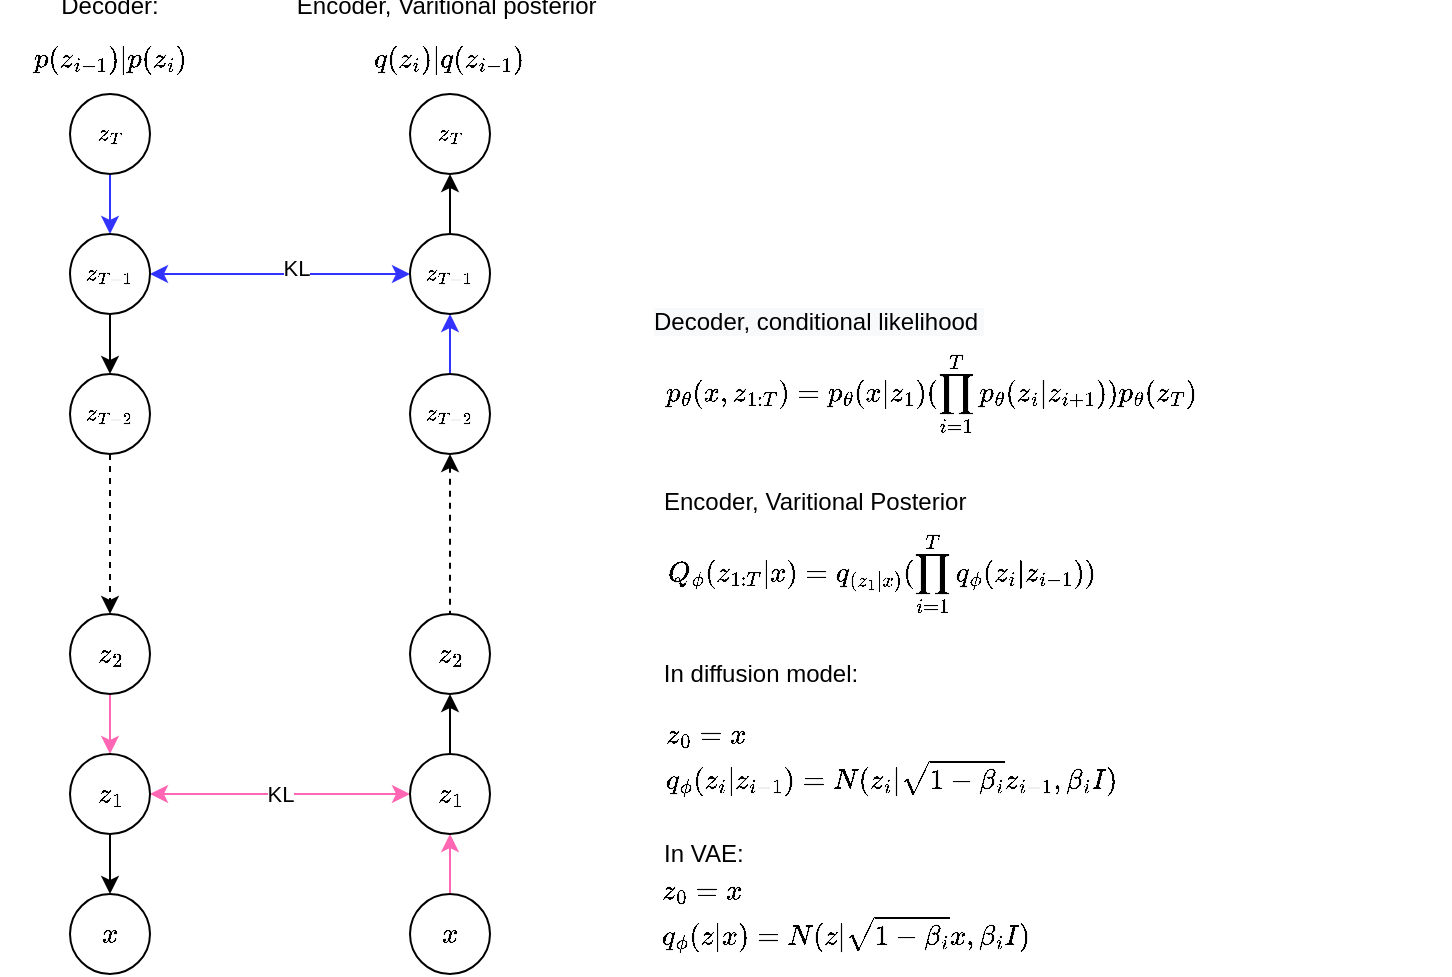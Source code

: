 <mxfile version="15.4.0" type="device"><diagram id="FwYX7PAM01bwKWjqbsC1" name="第 1 页"><mxGraphModel dx="1892" dy="1450" grid="1" gridSize="10" guides="1" tooltips="1" connect="1" arrows="1" fold="1" page="1" pageScale="1" pageWidth="291" pageHeight="413" math="1" shadow="0"><root><mxCell id="0"/><mxCell id="1" parent="0"/><mxCell id="J4wixKzHGN7XZ2yiZrzm-8" value="" style="edgeStyle=orthogonalEdgeStyle;rounded=0;orthogonalLoop=1;jettySize=auto;html=1;fontColor=#000000;strokeColor=#3333FF;" edge="1" parent="1" source="J4wixKzHGN7XZ2yiZrzm-4" target="J4wixKzHGN7XZ2yiZrzm-7"><mxGeometry relative="1" as="geometry"/></mxCell><mxCell id="J4wixKzHGN7XZ2yiZrzm-4" value="&lt;font style=&quot;font-size: 10px&quot;&gt;$$z_{T}$$&lt;/font&gt;" style="ellipse;whiteSpace=wrap;html=1;aspect=fixed;" vertex="1" parent="1"><mxGeometry x="255" y="150" width="40" height="40" as="geometry"/></mxCell><mxCell id="J4wixKzHGN7XZ2yiZrzm-10" value="" style="edgeStyle=orthogonalEdgeStyle;rounded=0;orthogonalLoop=1;jettySize=auto;html=1;" edge="1" parent="1" source="J4wixKzHGN7XZ2yiZrzm-7" target="J4wixKzHGN7XZ2yiZrzm-9"><mxGeometry relative="1" as="geometry"/></mxCell><mxCell id="J4wixKzHGN7XZ2yiZrzm-52" style="edgeStyle=orthogonalEdgeStyle;rounded=0;orthogonalLoop=1;jettySize=auto;html=1;exitX=1;exitY=0.5;exitDx=0;exitDy=0;entryX=0;entryY=0.5;entryDx=0;entryDy=0;fontColor=#000000;startArrow=classic;startFill=1;endArrow=classic;endFill=1;strokeColor=#3333FF;" edge="1" parent="1" source="J4wixKzHGN7XZ2yiZrzm-7" target="J4wixKzHGN7XZ2yiZrzm-24"><mxGeometry relative="1" as="geometry"/></mxCell><mxCell id="J4wixKzHGN7XZ2yiZrzm-53" value="KL" style="edgeLabel;html=1;align=center;verticalAlign=middle;resizable=0;points=[];fontColor=#000000;" vertex="1" connectable="0" parent="J4wixKzHGN7XZ2yiZrzm-52"><mxGeometry x="0.123" y="3" relative="1" as="geometry"><mxPoint as="offset"/></mxGeometry></mxCell><mxCell id="J4wixKzHGN7XZ2yiZrzm-7" value="&lt;font style=&quot;font-size: 10px&quot;&gt;$$z_{T-1}$$&lt;/font&gt;" style="ellipse;whiteSpace=wrap;html=1;aspect=fixed;" vertex="1" parent="1"><mxGeometry x="255" y="220" width="40" height="40" as="geometry"/></mxCell><mxCell id="J4wixKzHGN7XZ2yiZrzm-12" value="" style="edgeStyle=orthogonalEdgeStyle;rounded=0;orthogonalLoop=1;jettySize=auto;html=1;dashed=1;" edge="1" parent="1" source="J4wixKzHGN7XZ2yiZrzm-9" target="J4wixKzHGN7XZ2yiZrzm-11"><mxGeometry relative="1" as="geometry"/></mxCell><mxCell id="J4wixKzHGN7XZ2yiZrzm-9" value="&lt;font style=&quot;font-size: 10px&quot;&gt;$$z_{T-2}$$&lt;/font&gt;" style="ellipse;whiteSpace=wrap;html=1;aspect=fixed;" vertex="1" parent="1"><mxGeometry x="255" y="290" width="40" height="40" as="geometry"/></mxCell><mxCell id="J4wixKzHGN7XZ2yiZrzm-15" value="" style="edgeStyle=orthogonalEdgeStyle;rounded=0;orthogonalLoop=1;jettySize=auto;html=1;strokeColor=#FF66B3;" edge="1" parent="1" source="J4wixKzHGN7XZ2yiZrzm-11" target="J4wixKzHGN7XZ2yiZrzm-14"><mxGeometry relative="1" as="geometry"/></mxCell><mxCell id="J4wixKzHGN7XZ2yiZrzm-11" value="$$z_2$$" style="ellipse;whiteSpace=wrap;html=1;aspect=fixed;" vertex="1" parent="1"><mxGeometry x="255" y="410" width="40" height="40" as="geometry"/></mxCell><mxCell id="J4wixKzHGN7XZ2yiZrzm-19" value="" style="edgeStyle=orthogonalEdgeStyle;rounded=0;orthogonalLoop=1;jettySize=auto;html=1;" edge="1" parent="1" source="J4wixKzHGN7XZ2yiZrzm-14" target="J4wixKzHGN7XZ2yiZrzm-18"><mxGeometry relative="1" as="geometry"/></mxCell><mxCell id="J4wixKzHGN7XZ2yiZrzm-54" value="KL" style="edgeStyle=orthogonalEdgeStyle;rounded=0;orthogonalLoop=1;jettySize=auto;html=1;exitX=1;exitY=0.5;exitDx=0;exitDy=0;entryX=0;entryY=0.5;entryDx=0;entryDy=0;fontColor=#000000;startArrow=classic;startFill=1;endArrow=classic;endFill=1;strokeColor=#FF66B3;" edge="1" parent="1" source="J4wixKzHGN7XZ2yiZrzm-14" target="J4wixKzHGN7XZ2yiZrzm-30"><mxGeometry relative="1" as="geometry"/></mxCell><mxCell id="J4wixKzHGN7XZ2yiZrzm-14" value="$$z_1$$" style="ellipse;whiteSpace=wrap;html=1;aspect=fixed;" vertex="1" parent="1"><mxGeometry x="255" y="480" width="40" height="40" as="geometry"/></mxCell><mxCell id="J4wixKzHGN7XZ2yiZrzm-18" value="$$x$$" style="ellipse;whiteSpace=wrap;html=1;aspect=fixed;" vertex="1" parent="1"><mxGeometry x="255" y="550" width="40" height="40" as="geometry"/></mxCell><mxCell id="J4wixKzHGN7XZ2yiZrzm-21" value="" style="edgeStyle=orthogonalEdgeStyle;rounded=0;orthogonalLoop=1;jettySize=auto;html=1;startArrow=classic;startFill=1;endArrow=none;endFill=0;" edge="1" parent="1" source="J4wixKzHGN7XZ2yiZrzm-22" target="J4wixKzHGN7XZ2yiZrzm-24"><mxGeometry relative="1" as="geometry"/></mxCell><mxCell id="J4wixKzHGN7XZ2yiZrzm-22" value="&lt;font style=&quot;font-size: 10px&quot;&gt;$$z_{T}$$&lt;/font&gt;" style="ellipse;whiteSpace=wrap;html=1;aspect=fixed;" vertex="1" parent="1"><mxGeometry x="425" y="150" width="40" height="40" as="geometry"/></mxCell><mxCell id="J4wixKzHGN7XZ2yiZrzm-23" value="" style="edgeStyle=orthogonalEdgeStyle;rounded=0;orthogonalLoop=1;jettySize=auto;html=1;startArrow=classic;startFill=1;endArrow=none;endFill=0;strokeColor=#3333FF;" edge="1" parent="1" source="J4wixKzHGN7XZ2yiZrzm-24" target="J4wixKzHGN7XZ2yiZrzm-26"><mxGeometry relative="1" as="geometry"/></mxCell><mxCell id="J4wixKzHGN7XZ2yiZrzm-24" value="&lt;font style=&quot;font-size: 10px&quot;&gt;$$z_{T-1}$$&lt;/font&gt;" style="ellipse;whiteSpace=wrap;html=1;aspect=fixed;" vertex="1" parent="1"><mxGeometry x="425" y="220" width="40" height="40" as="geometry"/></mxCell><mxCell id="J4wixKzHGN7XZ2yiZrzm-25" value="" style="edgeStyle=orthogonalEdgeStyle;rounded=0;orthogonalLoop=1;jettySize=auto;html=1;dashed=1;endArrow=none;endFill=0;startArrow=classic;startFill=1;" edge="1" parent="1" source="J4wixKzHGN7XZ2yiZrzm-26" target="J4wixKzHGN7XZ2yiZrzm-28"><mxGeometry relative="1" as="geometry"/></mxCell><mxCell id="J4wixKzHGN7XZ2yiZrzm-26" value="&lt;font style=&quot;font-size: 10px&quot;&gt;$$z_{T-2}$$&lt;/font&gt;" style="ellipse;whiteSpace=wrap;html=1;aspect=fixed;" vertex="1" parent="1"><mxGeometry x="425" y="290" width="40" height="40" as="geometry"/></mxCell><mxCell id="J4wixKzHGN7XZ2yiZrzm-27" value="" style="edgeStyle=orthogonalEdgeStyle;rounded=0;orthogonalLoop=1;jettySize=auto;html=1;startArrow=classic;startFill=1;endArrow=none;endFill=0;" edge="1" parent="1" source="J4wixKzHGN7XZ2yiZrzm-28" target="J4wixKzHGN7XZ2yiZrzm-30"><mxGeometry relative="1" as="geometry"/></mxCell><mxCell id="J4wixKzHGN7XZ2yiZrzm-28" value="$$z_2$$" style="ellipse;whiteSpace=wrap;html=1;aspect=fixed;" vertex="1" parent="1"><mxGeometry x="425" y="410" width="40" height="40" as="geometry"/></mxCell><mxCell id="J4wixKzHGN7XZ2yiZrzm-29" value="" style="edgeStyle=orthogonalEdgeStyle;rounded=0;orthogonalLoop=1;jettySize=auto;html=1;startArrow=classic;startFill=1;endArrow=none;endFill=0;strokeColor=#FF66B3;" edge="1" parent="1" source="J4wixKzHGN7XZ2yiZrzm-30" target="J4wixKzHGN7XZ2yiZrzm-31"><mxGeometry relative="1" as="geometry"/></mxCell><mxCell id="J4wixKzHGN7XZ2yiZrzm-30" value="$$z_1$$" style="ellipse;whiteSpace=wrap;html=1;aspect=fixed;" vertex="1" parent="1"><mxGeometry x="425" y="480" width="40" height="40" as="geometry"/></mxCell><mxCell id="J4wixKzHGN7XZ2yiZrzm-31" value="$$x$$" style="ellipse;whiteSpace=wrap;html=1;aspect=fixed;" vertex="1" parent="1"><mxGeometry x="425" y="550" width="40" height="40" as="geometry"/></mxCell><mxCell id="J4wixKzHGN7XZ2yiZrzm-35" value="Decoder:&lt;br&gt;$$p(z_{i-1})|p(z_i)$$" style="text;html=1;strokeColor=none;fillColor=none;align=center;verticalAlign=middle;whiteSpace=wrap;rounded=0;" vertex="1" parent="1"><mxGeometry x="220" y="110" width="110" height="30" as="geometry"/></mxCell><mxCell id="J4wixKzHGN7XZ2yiZrzm-40" value="Encoder, Varitional posterior&amp;nbsp;&lt;br&gt;$$q(z_{i})|q(z_{i-1})$$" style="text;html=1;strokeColor=none;fillColor=none;align=center;verticalAlign=middle;whiteSpace=wrap;rounded=0;" vertex="1" parent="1"><mxGeometry x="340" y="110" width="210" height="30" as="geometry"/></mxCell><mxCell id="J4wixKzHGN7XZ2yiZrzm-57" value="$$Q_{\phi}(z_{1:T}|x) = q_{(z_1|x)}(\prod_{i=1}^Tq_{\phi}(z_i|z_{i-1}))$$" style="text;html=1;align=center;verticalAlign=middle;resizable=0;points=[];autosize=1;strokeColor=none;fillColor=none;fontColor=#000000;" vertex="1" parent="1"><mxGeometry x="465" y="380" width="390" height="20" as="geometry"/></mxCell><mxCell id="J4wixKzHGN7XZ2yiZrzm-58" value="$$p_{\theta}(x,z_{1:T})=p_{\theta}(x|z_1)(\prod_{i=1}^Tp_{\theta}(z_i|z_{i+1}))p_{\theta}(z_T)$$" style="text;html=1;align=center;verticalAlign=middle;resizable=0;points=[];autosize=1;strokeColor=none;fillColor=none;fontColor=#000000;" vertex="1" parent="1"><mxGeometry x="425" y="290" width="520" height="20" as="geometry"/></mxCell><mxCell id="J4wixKzHGN7XZ2yiZrzm-60" value="&lt;span style=&quot;color: rgb(0 , 0 , 0) ; font-family: &amp;#34;helvetica&amp;#34; ; font-size: 12px ; font-style: normal ; font-weight: 400 ; letter-spacing: normal ; text-align: center ; text-indent: 0px ; text-transform: none ; word-spacing: 0px ; background-color: rgb(248 , 249 , 250) ; display: inline ; float: none&quot;&gt;Decoder, conditional likelihood&lt;span&gt;&amp;nbsp;&lt;/span&gt;&lt;/span&gt;" style="text;whiteSpace=wrap;html=1;fontColor=#000000;" vertex="1" parent="1"><mxGeometry x="545" y="250" width="200" height="20" as="geometry"/></mxCell><mxCell id="J4wixKzHGN7XZ2yiZrzm-61" value="&lt;div style=&quot;text-align: center&quot;&gt;&lt;span&gt;&lt;font face=&quot;helvetica&quot;&gt;Encoder, Varitional Posterior&lt;/font&gt;&lt;/span&gt;&lt;/div&gt;" style="text;whiteSpace=wrap;html=1;fontColor=#000000;" vertex="1" parent="1"><mxGeometry x="550" y="340" width="185" height="20" as="geometry"/></mxCell><mxCell id="J4wixKzHGN7XZ2yiZrzm-63" value="$$\begin{align}&lt;br&gt;&amp;amp; z_0 = x \\&lt;br&gt;&amp;amp;q_{\phi}(z_i|z_{i-1})=N(z_i|\sqrt{1-\beta_i}z_{i-1}, \beta_iI)&lt;br&gt;\\&lt;br&gt;\end{align}$$&lt;br&gt;" style="text;html=1;align=center;verticalAlign=middle;resizable=0;points=[];autosize=1;strokeColor=none;fillColor=none;fontColor=#000000;" vertex="1" parent="1"><mxGeometry x="505" y="450" width="320" height="80" as="geometry"/></mxCell><mxCell id="J4wixKzHGN7XZ2yiZrzm-64" value="In diffusion model:" style="text;html=1;align=center;verticalAlign=middle;resizable=0;points=[];autosize=1;strokeColor=none;fillColor=none;fontColor=#000000;" vertex="1" parent="1"><mxGeometry x="545" y="430" width="110" height="20" as="geometry"/></mxCell><mxCell id="J4wixKzHGN7XZ2yiZrzm-65" value="In VAE:" style="text;html=1;align=left;verticalAlign=middle;resizable=0;points=[];autosize=1;strokeColor=none;fillColor=none;fontColor=#000000;" vertex="1" parent="1"><mxGeometry x="550" y="520" width="60" height="20" as="geometry"/></mxCell><mxCell id="J4wixKzHGN7XZ2yiZrzm-66" value="$$\begin{align}&lt;br&gt;&amp;amp; z_0 = x \\&lt;br&gt;&amp;amp; q_{\phi}(z|x)=N(z|\sqrt{1-\beta_i}x, \beta_iI)\\&lt;br&gt;\end{align}$$" style="text;html=1;align=center;verticalAlign=middle;resizable=0;points=[];autosize=1;strokeColor=none;fillColor=none;fontColor=#000000;" vertex="1" parent="1"><mxGeometry x="512.5" y="530" width="260" height="60" as="geometry"/></mxCell></root></mxGraphModel></diagram></mxfile>
